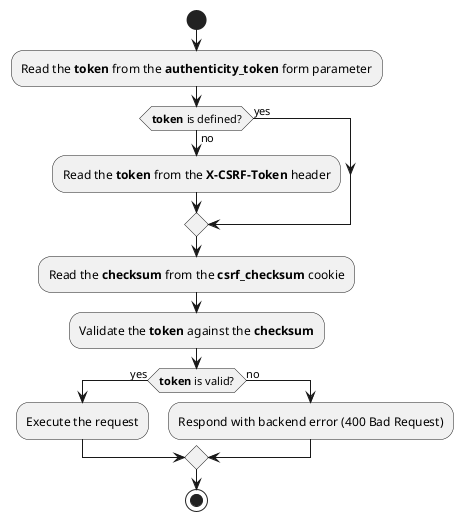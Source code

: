 @startuml
start

:Read the **token** from the **authenticity_token** form parameter;

if (**token** is defined?) then (yes)
else (no)
    :Read the **token** from the **X-CSRF-Token** header;
endif

:Read the **checksum** from the **csrf_checksum** cookie;
:Validate the **token** against the **checksum**;

if (**token** is valid?) then (yes)
    :Execute the request;
else (no)
    :Respond with backend error (400 Bad Request);
endif

stop
@enduml
